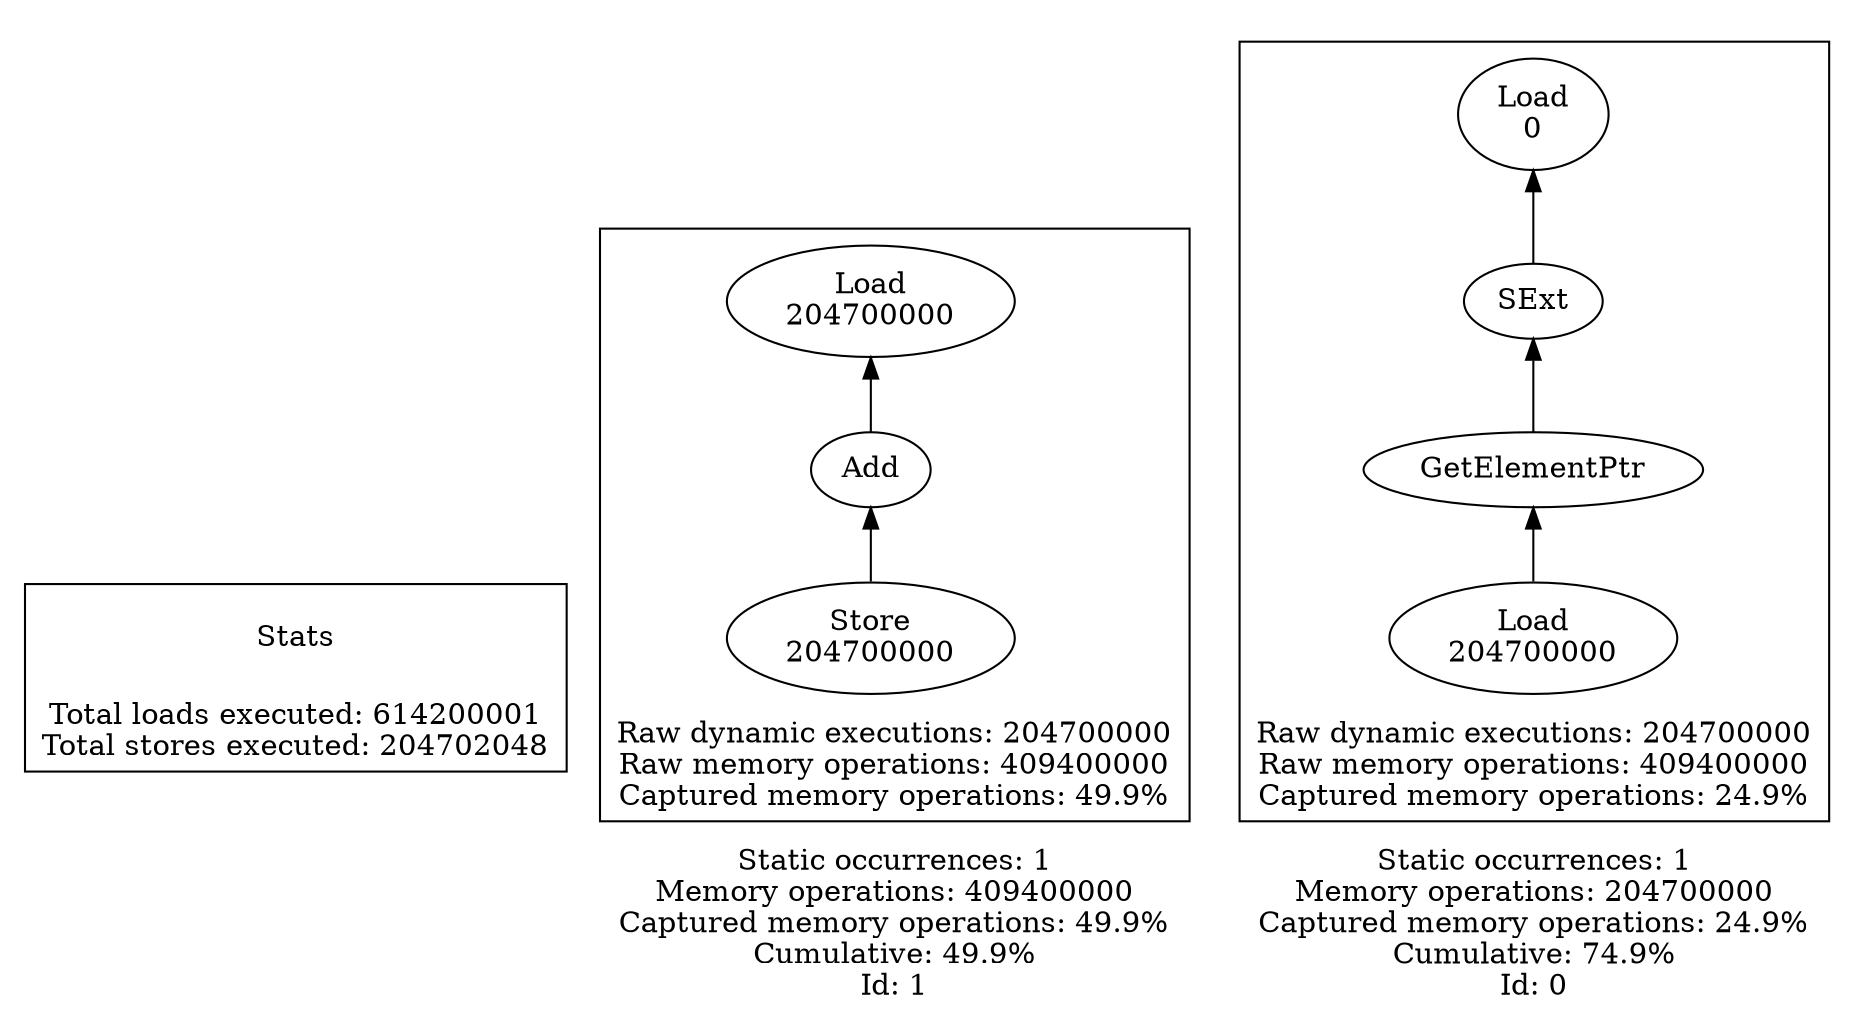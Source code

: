 strict digraph {
rankdir=BT
subgraph {
Stats [shape=plaintext]
cluster=true
label="Total loads executed: 614200001\nTotal stores executed: 204702048"
}
subgraph {
subgraph {
{
rank=max
"1_0" [shape=point style=invis]
}
{
rank=min
"1_0_2" [label="Store\n204700000"]
}
"1_0_1" [label="Add"]
"1_0_2" -> "1_0_1"
"1_0_0" [label="Load\n204700000"]
"1_0_1" -> "1_0_0"
cluster=true
label="Raw dynamic executions: 204700000\nRaw memory operations: 409400000\nCaptured memory operations: 49.9%"
}
cluster=true
penwidth=0
label="Static occurrences: 1\nMemory operations: 409400000\nCaptured memory operations: 49.9%\nCumulative: 49.9%\nId: 1"
}
subgraph {
subgraph {
{
rank=max
"0_0" [shape=point style=invis]
}
"0_0_19" [label="GetElementPtr"]
"0_0_18" [label="SExt"]
"0_0_19" -> "0_0_18"
"0_0_17" [label="Load\n0"]
"0_0_18" -> "0_0_17"
{
rank=min
"0_0_20" [label="Load\n204700000"]
}
"0_0_20" -> "0_0_19"
cluster=true
label="Raw dynamic executions: 204700000\nRaw memory operations: 409400000\nCaptured memory operations: 24.9%"
}
cluster=true
penwidth=0
label="Static occurrences: 1\nMemory operations: 204700000\nCaptured memory operations: 24.9%\nCumulative: 74.9%\nId: 0"
}
}
